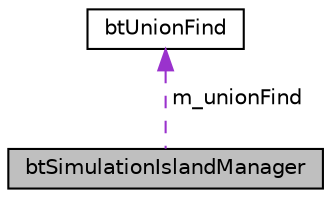 digraph G
{
  edge [fontname="Helvetica",fontsize="10",labelfontname="Helvetica",labelfontsize="10"];
  node [fontname="Helvetica",fontsize="10",shape=record];
  Node1 [label="btSimulationIslandManager",height=0.2,width=0.4,color="black", fillcolor="grey75", style="filled" fontcolor="black"];
  Node2 -> Node1 [dir="back",color="darkorchid3",fontsize="10",style="dashed",label=" m_unionFind" ,fontname="Helvetica"];
  Node2 [label="btUnionFind",height=0.2,width=0.4,color="black", fillcolor="white", style="filled",URL="$classbtUnionFind.html",tooltip="UnionFind calculates connected subsets."];
}
